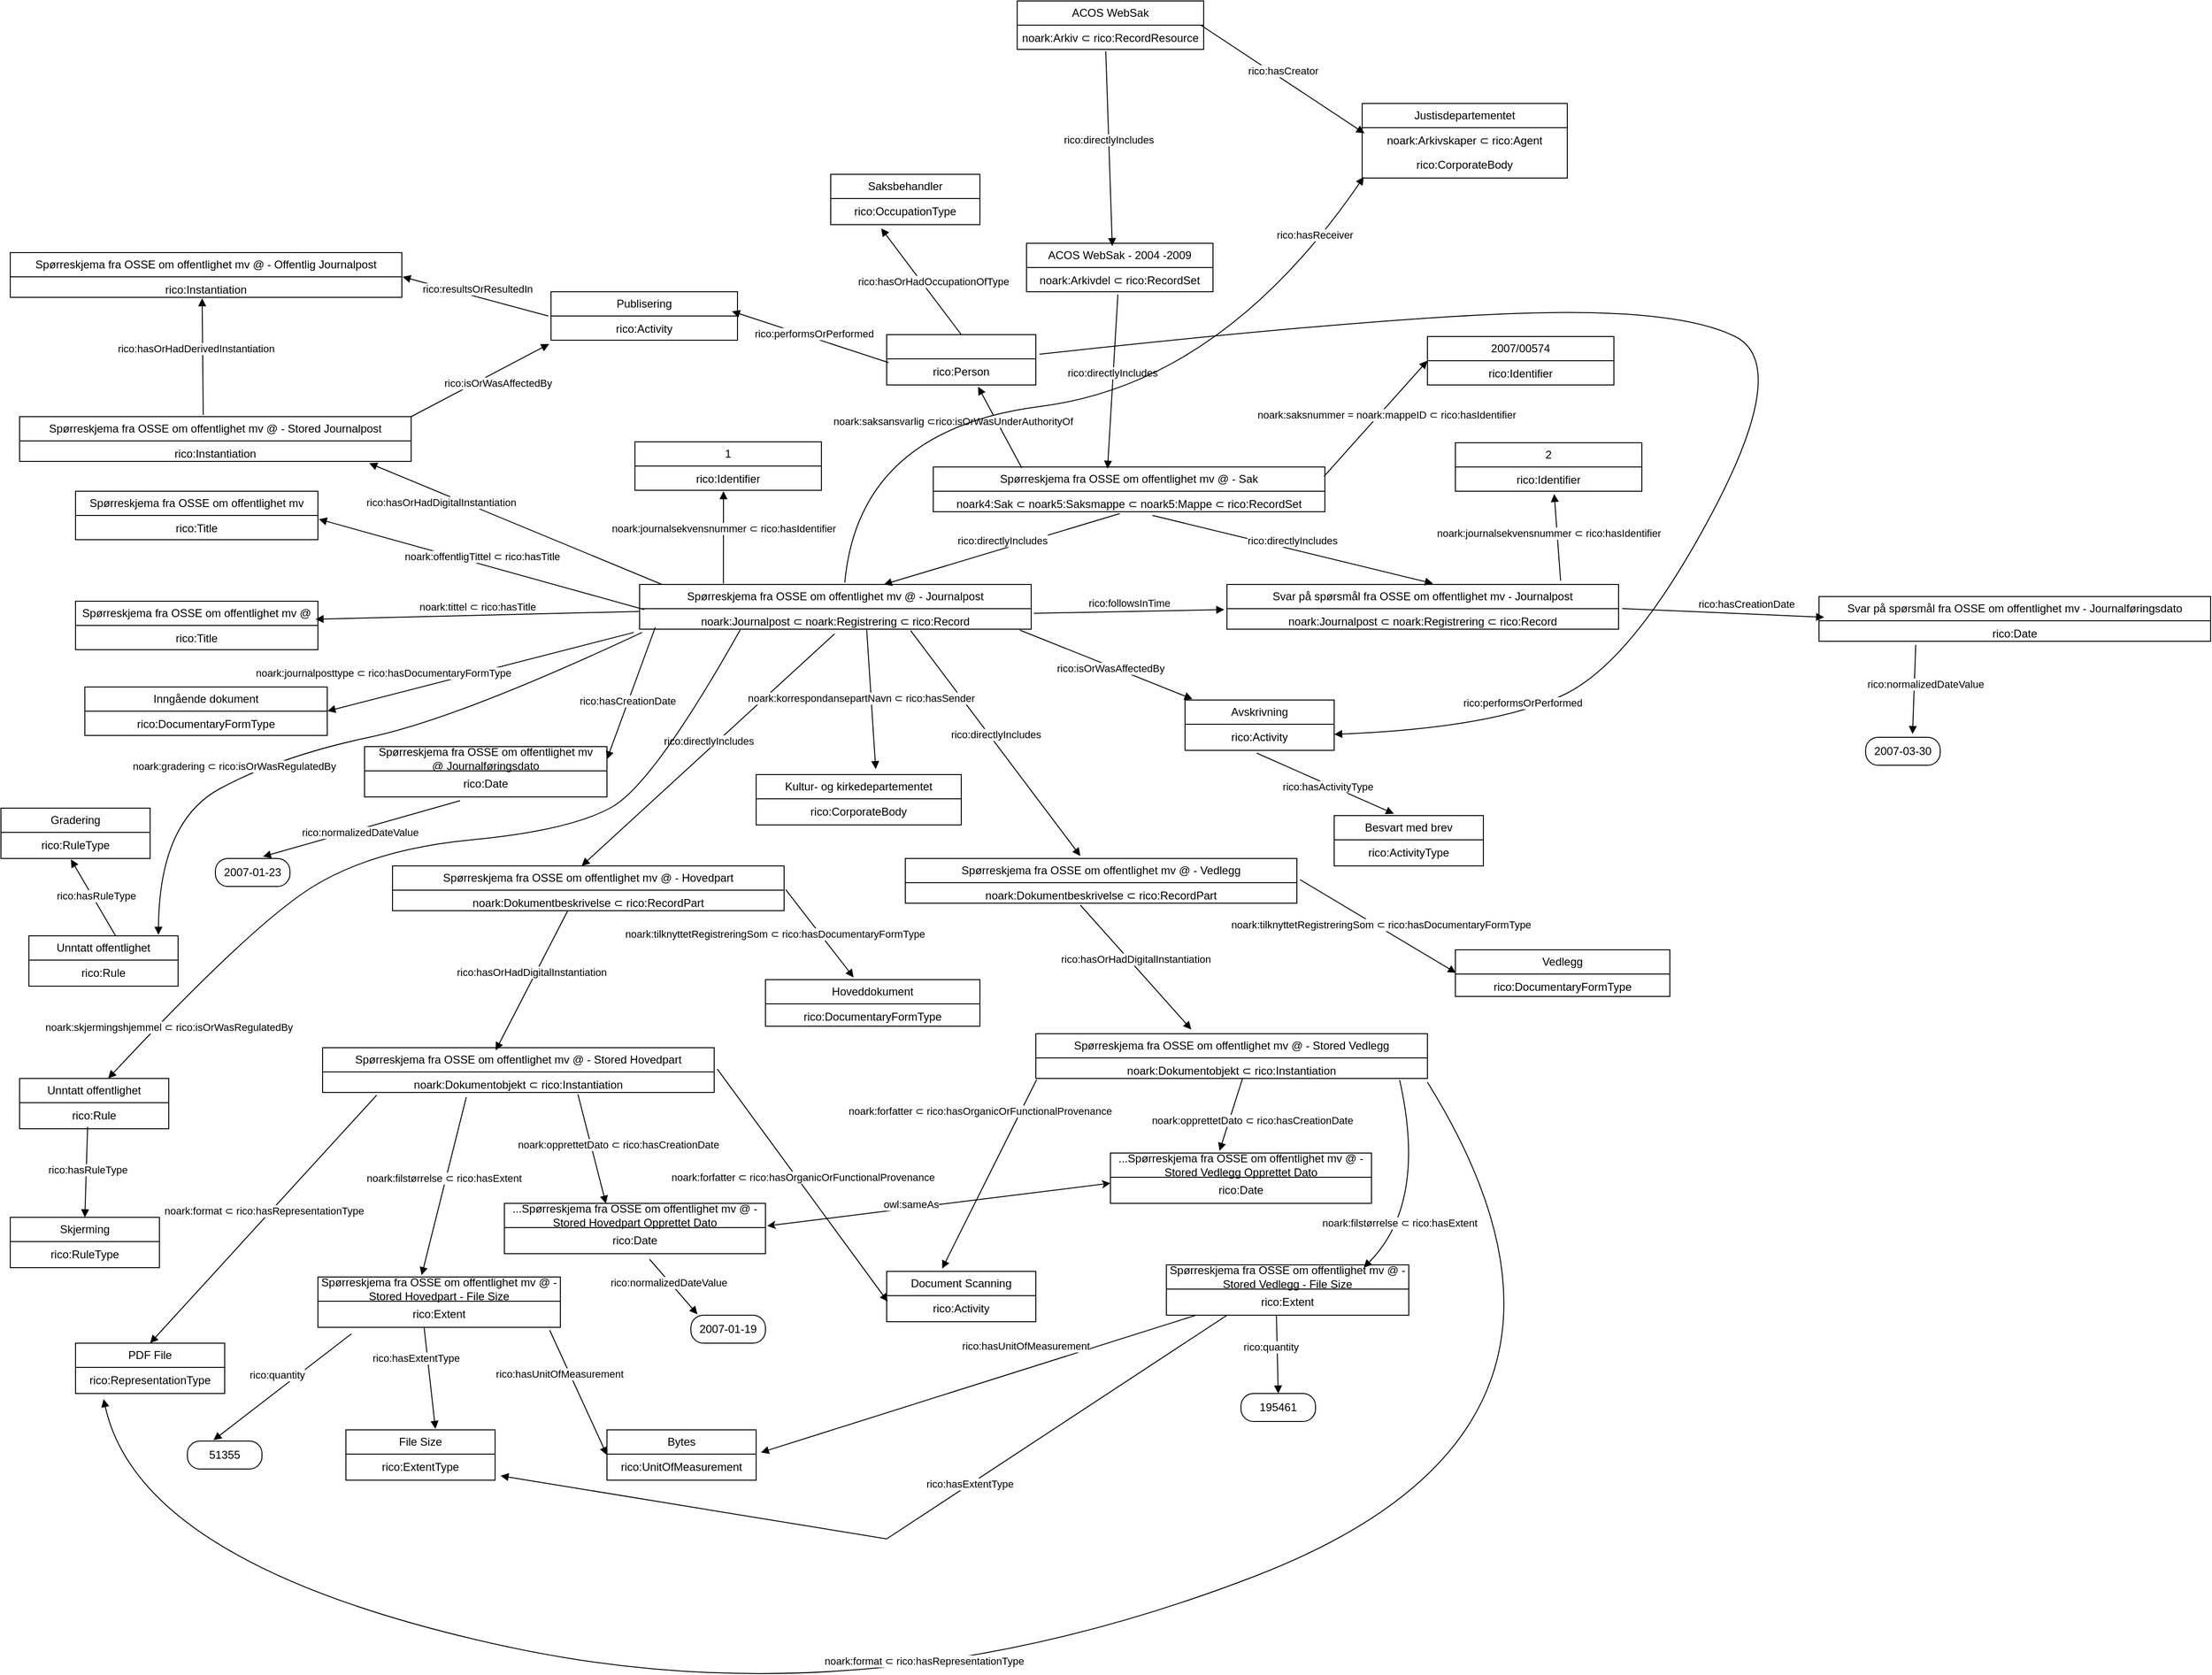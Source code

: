 <mxfile version="24.0.2" type="device">
  <diagram name="Page-1" id="xcdIDFnPUR1YhYvfdS_O">
    <mxGraphModel dx="1254" dy="801" grid="1" gridSize="10" guides="1" tooltips="1" connect="1" arrows="1" fold="1" page="1" pageScale="1" pageWidth="3300" pageHeight="2339" math="0" shadow="0">
      <root>
        <mxCell id="0" />
        <mxCell id="1" parent="0" />
        <mxCell id="er8EHLXbluk2lHaVZjta-5" value="ACOS WebSak" style="swimlane;fontStyle=0;childLayout=stackLayout;horizontal=1;startSize=26;fillColor=none;horizontalStack=0;resizeParent=1;resizeParentMax=0;resizeLast=0;collapsible=1;marginBottom=0;whiteSpace=wrap;html=1;" parent="1" vertex="1">
          <mxGeometry x="1140" y="210" width="200" height="52" as="geometry" />
        </mxCell>
        <mxCell id="er8EHLXbluk2lHaVZjta-8" value="noark:Arkiv ⊂ rico:RecordResource" style="text;strokeColor=none;fillColor=none;align=center;verticalAlign=top;spacingLeft=4;spacingRight=4;overflow=hidden;rotatable=0;points=[[0,0.5],[1,0.5]];portConstraint=eastwest;whiteSpace=wrap;html=1;" parent="er8EHLXbluk2lHaVZjta-5" vertex="1">
          <mxGeometry y="26" width="200" height="26" as="geometry" />
        </mxCell>
        <mxCell id="uBbWjFJMf9W-Mqb6hqUy-2" value="Justisdepartementet" style="swimlane;fontStyle=0;childLayout=stackLayout;horizontal=1;startSize=26;fillColor=none;horizontalStack=0;resizeParent=1;resizeParentMax=0;resizeLast=0;collapsible=1;marginBottom=0;whiteSpace=wrap;html=1;" parent="1" vertex="1">
          <mxGeometry x="1510" y="320" width="220" height="80" as="geometry" />
        </mxCell>
        <mxCell id="uBbWjFJMf9W-Mqb6hqUy-3" value="noark:Arkivskaper ⊂ rico:Agent" style="text;strokeColor=none;fillColor=none;align=center;verticalAlign=top;spacingLeft=4;spacingRight=4;overflow=hidden;rotatable=0;points=[[0,0.5],[1,0.5]];portConstraint=eastwest;whiteSpace=wrap;html=1;" parent="uBbWjFJMf9W-Mqb6hqUy-2" vertex="1">
          <mxGeometry y="26" width="220" height="26" as="geometry" />
        </mxCell>
        <mxCell id="uBbWjFJMf9W-Mqb6hqUy-9" value="rico:CorporateBody" style="text;strokeColor=none;fillColor=none;align=center;verticalAlign=top;spacingLeft=4;spacingRight=4;overflow=hidden;rotatable=0;points=[[0,0.5],[1,0.5]];portConstraint=eastwest;whiteSpace=wrap;html=1;" parent="uBbWjFJMf9W-Mqb6hqUy-2" vertex="1">
          <mxGeometry y="52" width="220" height="28" as="geometry" />
        </mxCell>
        <mxCell id="uBbWjFJMf9W-Mqb6hqUy-8" value="rico:hasCreator" style="html=1;verticalAlign=bottom;endArrow=block;curved=0;rounded=0;exitX=0.985;exitY=0;exitDx=0;exitDy=0;exitPerimeter=0;entryX=0.011;entryY=0.231;entryDx=0;entryDy=0;entryPerimeter=0;" parent="1" source="er8EHLXbluk2lHaVZjta-8" target="uBbWjFJMf9W-Mqb6hqUy-3" edge="1">
          <mxGeometry width="80" relative="1" as="geometry">
            <mxPoint x="1360" y="485.5" as="sourcePoint" />
            <mxPoint x="1510" y="486" as="targetPoint" />
          </mxGeometry>
        </mxCell>
        <mxCell id="uBbWjFJMf9W-Mqb6hqUy-11" value="ACOS WebSak - 2004 -2009" style="swimlane;fontStyle=0;childLayout=stackLayout;horizontal=1;startSize=26;fillColor=none;horizontalStack=0;resizeParent=1;resizeParentMax=0;resizeLast=0;collapsible=1;marginBottom=0;whiteSpace=wrap;html=1;" parent="1" vertex="1">
          <mxGeometry x="1150" y="470" width="200" height="52" as="geometry" />
        </mxCell>
        <mxCell id="uBbWjFJMf9W-Mqb6hqUy-12" value="noark:Arkivdel ⊂ rico:RecordSet" style="text;strokeColor=none;fillColor=none;align=center;verticalAlign=top;spacingLeft=4;spacingRight=4;overflow=hidden;rotatable=0;points=[[0,0.5],[1,0.5]];portConstraint=eastwest;whiteSpace=wrap;html=1;" parent="uBbWjFJMf9W-Mqb6hqUy-11" vertex="1">
          <mxGeometry y="26" width="200" height="26" as="geometry" />
        </mxCell>
        <mxCell id="uBbWjFJMf9W-Mqb6hqUy-13" value="rico:directlyIncludes" style="html=1;verticalAlign=bottom;endArrow=block;curved=0;rounded=0;exitX=0.475;exitY=1.077;exitDx=0;exitDy=0;exitPerimeter=0;entryX=0.46;entryY=0.058;entryDx=0;entryDy=0;entryPerimeter=0;" parent="1" source="er8EHLXbluk2lHaVZjta-8" target="uBbWjFJMf9W-Mqb6hqUy-11" edge="1">
          <mxGeometry width="80" relative="1" as="geometry">
            <mxPoint x="1250" y="424" as="sourcePoint" />
            <mxPoint x="1435" y="420" as="targetPoint" />
          </mxGeometry>
        </mxCell>
        <mxCell id="uBbWjFJMf9W-Mqb6hqUy-14" value="Spørreskjema fra OSSE om offentlighet mv @ - Sak" style="swimlane;fontStyle=0;childLayout=stackLayout;horizontal=1;startSize=26;fillColor=none;horizontalStack=0;resizeParent=1;resizeParentMax=0;resizeLast=0;collapsible=1;marginBottom=0;whiteSpace=wrap;html=1;" parent="1" vertex="1">
          <mxGeometry x="1050" y="710" width="420" height="48" as="geometry" />
        </mxCell>
        <mxCell id="uBbWjFJMf9W-Mqb6hqUy-15" value="noark4:Sak ⊂ noark5:Saksmappe ⊂ noark5:Mappe ⊂ rico:RecordSet" style="text;strokeColor=none;fillColor=none;align=center;verticalAlign=top;spacingLeft=4;spacingRight=4;overflow=hidden;rotatable=0;points=[[0,0.5],[1,0.5]];portConstraint=eastwest;whiteSpace=wrap;html=1;" parent="uBbWjFJMf9W-Mqb6hqUy-14" vertex="1">
          <mxGeometry y="26" width="420" height="22" as="geometry" />
        </mxCell>
        <mxCell id="uBbWjFJMf9W-Mqb6hqUy-20" value="rico:directlyIncludes" style="html=1;verticalAlign=bottom;endArrow=block;curved=0;rounded=0;exitX=0.49;exitY=1.115;exitDx=0;exitDy=0;exitPerimeter=0;entryX=0.445;entryY=0.038;entryDx=0;entryDy=0;entryPerimeter=0;" parent="1" source="uBbWjFJMf9W-Mqb6hqUy-12" target="uBbWjFJMf9W-Mqb6hqUy-14" edge="1">
          <mxGeometry width="80" relative="1" as="geometry">
            <mxPoint x="1233" y="632" as="sourcePoint" />
            <mxPoint x="1230" y="701" as="targetPoint" />
          </mxGeometry>
        </mxCell>
        <mxCell id="uBbWjFJMf9W-Mqb6hqUy-21" value="2007/00574" style="swimlane;fontStyle=0;childLayout=stackLayout;horizontal=1;startSize=26;fillColor=none;horizontalStack=0;resizeParent=1;resizeParentMax=0;resizeLast=0;collapsible=1;marginBottom=0;whiteSpace=wrap;html=1;" parent="1" vertex="1">
          <mxGeometry x="1580" y="570" width="200" height="52" as="geometry" />
        </mxCell>
        <mxCell id="uBbWjFJMf9W-Mqb6hqUy-22" value="rico:Identifier" style="text;strokeColor=none;fillColor=none;align=center;verticalAlign=top;spacingLeft=4;spacingRight=4;overflow=hidden;rotatable=0;points=[[0,0.5],[1,0.5]];portConstraint=eastwest;whiteSpace=wrap;html=1;" parent="uBbWjFJMf9W-Mqb6hqUy-21" vertex="1">
          <mxGeometry y="26" width="200" height="26" as="geometry" />
        </mxCell>
        <mxCell id="uBbWjFJMf9W-Mqb6hqUy-23" value="noark:saksnummer = noark:mappeID ⊂ rico:hasIdentifier" style="html=1;verticalAlign=bottom;endArrow=block;curved=0;rounded=0;exitX=0.998;exitY=-0.227;exitDx=0;exitDy=0;exitPerimeter=0;entryX=0;entryY=0.5;entryDx=0;entryDy=0;" parent="1" target="uBbWjFJMf9W-Mqb6hqUy-21" edge="1">
          <mxGeometry x="0.045" y="-12" width="80" relative="1" as="geometry">
            <mxPoint x="1469.16" y="719.996" as="sourcePoint" />
            <mxPoint x="1610" y="722.99" as="targetPoint" />
            <mxPoint as="offset" />
          </mxGeometry>
        </mxCell>
        <mxCell id="uBbWjFJMf9W-Mqb6hqUy-26" value="Spørreskjema fra OSSE om offentlighet mv @ - Journalpost" style="swimlane;fontStyle=0;childLayout=stackLayout;horizontal=1;startSize=26;fillColor=none;horizontalStack=0;resizeParent=1;resizeParentMax=0;resizeLast=0;collapsible=1;marginBottom=0;whiteSpace=wrap;html=1;" parent="1" vertex="1">
          <mxGeometry x="735" y="836" width="420" height="48" as="geometry" />
        </mxCell>
        <mxCell id="uBbWjFJMf9W-Mqb6hqUy-27" value="noark:Journalpost ⊂ noark:Registrering ⊂ rico:Record" style="text;strokeColor=none;fillColor=none;align=center;verticalAlign=top;spacingLeft=4;spacingRight=4;overflow=hidden;rotatable=0;points=[[0,0.5],[1,0.5]];portConstraint=eastwest;whiteSpace=wrap;html=1;" parent="uBbWjFJMf9W-Mqb6hqUy-26" vertex="1">
          <mxGeometry y="26" width="420" height="22" as="geometry" />
        </mxCell>
        <mxCell id="uBbWjFJMf9W-Mqb6hqUy-28" value="rico:directlyIncludes" style="html=1;verticalAlign=bottom;endArrow=block;curved=0;rounded=0;entryX=0.624;entryY=0;entryDx=0;entryDy=0;entryPerimeter=0;" parent="1" target="uBbWjFJMf9W-Mqb6hqUy-26" edge="1">
          <mxGeometry width="80" relative="1" as="geometry">
            <mxPoint x="1250" y="760" as="sourcePoint" />
            <mxPoint x="1254" y="830" as="targetPoint" />
          </mxGeometry>
        </mxCell>
        <mxCell id="uBbWjFJMf9W-Mqb6hqUy-30" value="Spørreskjema fra OSSE om offentlighet mv @ - Hovedpart" style="swimlane;fontStyle=0;childLayout=stackLayout;horizontal=1;startSize=26;fillColor=none;horizontalStack=0;resizeParent=1;resizeParentMax=0;resizeLast=0;collapsible=1;marginBottom=0;whiteSpace=wrap;html=1;" parent="1" vertex="1">
          <mxGeometry x="470" y="1138" width="420" height="48" as="geometry" />
        </mxCell>
        <mxCell id="uBbWjFJMf9W-Mqb6hqUy-31" value="noark:Dokumentbeskrivelse ⊂ rico:RecordPart" style="text;strokeColor=none;fillColor=none;align=center;verticalAlign=top;spacingLeft=4;spacingRight=4;overflow=hidden;rotatable=0;points=[[0,0.5],[1,0.5]];portConstraint=eastwest;whiteSpace=wrap;html=1;" parent="uBbWjFJMf9W-Mqb6hqUy-30" vertex="1">
          <mxGeometry y="26" width="420" height="22" as="geometry" />
        </mxCell>
        <mxCell id="uBbWjFJMf9W-Mqb6hqUy-32" value="rico:directlyIncludes" style="html=1;verticalAlign=bottom;endArrow=block;curved=0;rounded=0;entryX=0.483;entryY=0;entryDx=0;entryDy=0;entryPerimeter=0;exitX=0.498;exitY=1.227;exitDx=0;exitDy=0;exitPerimeter=0;" parent="1" source="uBbWjFJMf9W-Mqb6hqUy-27" target="uBbWjFJMf9W-Mqb6hqUy-30" edge="1">
          <mxGeometry width="80" relative="1" as="geometry">
            <mxPoint x="1250" y="880" as="sourcePoint" />
            <mxPoint x="1254" y="950" as="targetPoint" />
          </mxGeometry>
        </mxCell>
        <mxCell id="uBbWjFJMf9W-Mqb6hqUy-33" value="Spørreskjema fra OSSE om offentlighet mv @ - Stored Hovedpart" style="swimlane;fontStyle=0;childLayout=stackLayout;horizontal=1;startSize=26;fillColor=none;horizontalStack=0;resizeParent=1;resizeParentMax=0;resizeLast=0;collapsible=1;marginBottom=0;whiteSpace=wrap;html=1;" parent="1" vertex="1">
          <mxGeometry x="395" y="1333" width="420" height="48" as="geometry" />
        </mxCell>
        <mxCell id="uBbWjFJMf9W-Mqb6hqUy-34" value="noark:Dokumentobjekt ⊂ rico:Instantiation" style="text;strokeColor=none;fillColor=none;align=center;verticalAlign=top;spacingLeft=4;spacingRight=4;overflow=hidden;rotatable=0;points=[[0,0.5],[1,0.5]];portConstraint=eastwest;whiteSpace=wrap;html=1;" parent="uBbWjFJMf9W-Mqb6hqUy-33" vertex="1">
          <mxGeometry y="26" width="420" height="22" as="geometry" />
        </mxCell>
        <mxCell id="uBbWjFJMf9W-Mqb6hqUy-35" value="rico:hasOrHadDigitalInstantiation" style="html=1;verticalAlign=bottom;endArrow=block;curved=0;rounded=0;entryX=0.442;entryY=0.061;entryDx=0;entryDy=0;entryPerimeter=0;exitX=0.448;exitY=0.984;exitDx=0;exitDy=0;exitPerimeter=0;" parent="1" source="uBbWjFJMf9W-Mqb6hqUy-31" target="uBbWjFJMf9W-Mqb6hqUy-33" edge="1">
          <mxGeometry width="80" relative="1" as="geometry">
            <mxPoint x="583" y="1273" as="sourcePoint" />
            <mxPoint x="587" y="1343" as="targetPoint" />
          </mxGeometry>
        </mxCell>
        <mxCell id="uBbWjFJMf9W-Mqb6hqUy-36" value="Spørreskjema fra OSSE om offentlighet mv @ - Stored Hovedpart - File Size" style="swimlane;fontStyle=0;childLayout=stackLayout;horizontal=1;startSize=26;fillColor=none;horizontalStack=0;resizeParent=1;resizeParentMax=0;resizeLast=0;collapsible=1;marginBottom=0;whiteSpace=wrap;html=1;" parent="1" vertex="1">
          <mxGeometry x="390" y="1579" width="260" height="54" as="geometry" />
        </mxCell>
        <mxCell id="uBbWjFJMf9W-Mqb6hqUy-37" value="rico:Extent" style="text;strokeColor=none;fillColor=none;align=center;verticalAlign=top;spacingLeft=4;spacingRight=4;overflow=hidden;rotatable=0;points=[[0,0.5],[1,0.5]];portConstraint=eastwest;whiteSpace=wrap;html=1;" parent="uBbWjFJMf9W-Mqb6hqUy-36" vertex="1">
          <mxGeometry y="26" width="260" height="28" as="geometry" />
        </mxCell>
        <mxCell id="uBbWjFJMf9W-Mqb6hqUy-38" value="noark:format ⊂ rico:hasRepresentationType" style="html=1;verticalAlign=bottom;endArrow=block;curved=0;rounded=0;entryX=0.5;entryY=0;entryDx=0;entryDy=0;exitX=0.138;exitY=1.136;exitDx=0;exitDy=0;exitPerimeter=0;" parent="1" source="uBbWjFJMf9W-Mqb6hqUy-34" target="-GxQZIbN0AHXO7FBRM7A-1" edge="1">
          <mxGeometry width="80" relative="1" as="geometry">
            <mxPoint x="920" y="1120" as="sourcePoint" />
            <mxPoint x="930" y="1180" as="targetPoint" />
          </mxGeometry>
        </mxCell>
        <mxCell id="uBbWjFJMf9W-Mqb6hqUy-39" value="Bytes" style="swimlane;fontStyle=0;childLayout=stackLayout;horizontal=1;startSize=26;fillColor=none;horizontalStack=0;resizeParent=1;resizeParentMax=0;resizeLast=0;collapsible=1;marginBottom=0;whiteSpace=wrap;html=1;" parent="1" vertex="1">
          <mxGeometry x="700" y="1743" width="160" height="54" as="geometry" />
        </mxCell>
        <mxCell id="uBbWjFJMf9W-Mqb6hqUy-40" value="rico:UnitOfMeasurement" style="text;strokeColor=none;fillColor=none;align=center;verticalAlign=top;spacingLeft=4;spacingRight=4;overflow=hidden;rotatable=0;points=[[0,0.5],[1,0.5]];portConstraint=eastwest;whiteSpace=wrap;html=1;" parent="uBbWjFJMf9W-Mqb6hqUy-39" vertex="1">
          <mxGeometry y="26" width="160" height="28" as="geometry" />
        </mxCell>
        <mxCell id="uBbWjFJMf9W-Mqb6hqUy-41" value="rico:hasUnitOfMeasurement" style="html=1;verticalAlign=bottom;endArrow=block;curved=0;rounded=0;entryX=0;entryY=0.5;entryDx=0;entryDy=0;exitX=0.956;exitY=1.107;exitDx=0;exitDy=0;exitPerimeter=0;" parent="1" source="uBbWjFJMf9W-Mqb6hqUy-37" target="uBbWjFJMf9W-Mqb6hqUy-39" edge="1">
          <mxGeometry x="-0.233" y="-14" width="80" relative="1" as="geometry">
            <mxPoint x="1015" y="1582" as="sourcePoint" />
            <mxPoint x="1019" y="1652" as="targetPoint" />
            <mxPoint y="-1" as="offset" />
          </mxGeometry>
        </mxCell>
        <mxCell id="uBbWjFJMf9W-Mqb6hqUy-42" value="File Size" style="swimlane;fontStyle=0;childLayout=stackLayout;horizontal=1;startSize=26;fillColor=none;horizontalStack=0;resizeParent=1;resizeParentMax=0;resizeLast=0;collapsible=1;marginBottom=0;whiteSpace=wrap;html=1;" parent="1" vertex="1">
          <mxGeometry x="420" y="1743" width="160" height="54" as="geometry" />
        </mxCell>
        <mxCell id="uBbWjFJMf9W-Mqb6hqUy-43" value="rico:ExtentType" style="text;strokeColor=none;fillColor=none;align=center;verticalAlign=top;spacingLeft=4;spacingRight=4;overflow=hidden;rotatable=0;points=[[0,0.5],[1,0.5]];portConstraint=eastwest;whiteSpace=wrap;html=1;" parent="uBbWjFJMf9W-Mqb6hqUy-42" vertex="1">
          <mxGeometry y="26" width="160" height="28" as="geometry" />
        </mxCell>
        <mxCell id="uBbWjFJMf9W-Mqb6hqUy-44" value="rico:hasExtentType" style="html=1;verticalAlign=bottom;endArrow=block;curved=0;rounded=0;entryX=0.6;entryY=-0.019;entryDx=0;entryDy=0;exitX=0.438;exitY=1;exitDx=0;exitDy=0;exitPerimeter=0;entryPerimeter=0;" parent="1" source="uBbWjFJMf9W-Mqb6hqUy-37" target="uBbWjFJMf9W-Mqb6hqUy-42" edge="1">
          <mxGeometry x="-0.233" y="-14" width="80" relative="1" as="geometry">
            <mxPoint x="1175" y="1798" as="sourcePoint" />
            <mxPoint x="1286" y="1713" as="targetPoint" />
            <mxPoint y="-1" as="offset" />
          </mxGeometry>
        </mxCell>
        <mxCell id="uBbWjFJMf9W-Mqb6hqUy-48" value="51355" style="html=1;whiteSpace=wrap;rounded=1;perimeterSpacing=0;rotation=0;glass=0;arcSize=45;" parent="1" vertex="1">
          <mxGeometry x="250" y="1755" width="80" height="30" as="geometry" />
        </mxCell>
        <mxCell id="uBbWjFJMf9W-Mqb6hqUy-49" value="rico:quantity" style="html=1;verticalAlign=bottom;endArrow=block;curved=0;rounded=0;entryX=0.35;entryY=-0.033;entryDx=0;entryDy=0;exitX=0.138;exitY=1.25;exitDx=0;exitDy=0;exitPerimeter=0;entryPerimeter=0;" parent="1" source="uBbWjFJMf9W-Mqb6hqUy-37" target="uBbWjFJMf9W-Mqb6hqUy-48" edge="1">
          <mxGeometry x="0.022" y="-7" width="80" relative="1" as="geometry">
            <mxPoint x="1325" y="1548" as="sourcePoint" />
            <mxPoint x="1386" y="1381" as="targetPoint" />
            <mxPoint as="offset" />
          </mxGeometry>
        </mxCell>
        <mxCell id="uBbWjFJMf9W-Mqb6hqUy-50" value="Document Scanning" style="swimlane;fontStyle=0;childLayout=stackLayout;horizontal=1;startSize=26;fillColor=none;horizontalStack=0;resizeParent=1;resizeParentMax=0;resizeLast=0;collapsible=1;marginBottom=0;whiteSpace=wrap;html=1;" parent="1" vertex="1">
          <mxGeometry x="1000" y="1573" width="160" height="54" as="geometry" />
        </mxCell>
        <mxCell id="uBbWjFJMf9W-Mqb6hqUy-51" value="rico:Activity" style="text;strokeColor=none;fillColor=none;align=center;verticalAlign=top;spacingLeft=4;spacingRight=4;overflow=hidden;rotatable=0;points=[[0,0.5],[1,0.5]];portConstraint=eastwest;whiteSpace=wrap;html=1;" parent="uBbWjFJMf9W-Mqb6hqUy-50" vertex="1">
          <mxGeometry y="26" width="160" height="28" as="geometry" />
        </mxCell>
        <mxCell id="uBbWjFJMf9W-Mqb6hqUy-52" value="noark:forfatter ⊂ rico:hasOrganicOrFunctionalProvenance" style="html=1;verticalAlign=bottom;endArrow=block;curved=0;rounded=0;entryX=0.007;entryY=0.227;entryDx=0;entryDy=0;entryPerimeter=0;exitX=1.008;exitY=-0.139;exitDx=0;exitDy=0;exitPerimeter=0;" parent="1" source="uBbWjFJMf9W-Mqb6hqUy-34" target="uBbWjFJMf9W-Mqb6hqUy-51" edge="1">
          <mxGeometry width="80" relative="1" as="geometry">
            <mxPoint x="1375" y="1010" as="sourcePoint" />
            <mxPoint x="1425" y="1418" as="targetPoint" />
          </mxGeometry>
        </mxCell>
        <mxCell id="uBbWjFJMf9W-Mqb6hqUy-53" value="...Spørreskjema fra OSSE om offentlighet mv @ - Stored Hovedpart&amp;nbsp;Opprettet Dato" style="swimlane;fontStyle=0;childLayout=stackLayout;horizontal=1;startSize=26;fillColor=none;horizontalStack=0;resizeParent=1;resizeParentMax=0;resizeLast=0;collapsible=1;marginBottom=0;whiteSpace=wrap;html=1;" parent="1" vertex="1">
          <mxGeometry x="590" y="1500" width="280" height="54" as="geometry" />
        </mxCell>
        <mxCell id="uBbWjFJMf9W-Mqb6hqUy-54" value="rico:Date" style="text;strokeColor=none;fillColor=none;align=center;verticalAlign=top;spacingLeft=4;spacingRight=4;overflow=hidden;rotatable=0;points=[[0,0.5],[1,0.5]];portConstraint=eastwest;whiteSpace=wrap;html=1;" parent="uBbWjFJMf9W-Mqb6hqUy-53" vertex="1">
          <mxGeometry y="26" width="280" height="28" as="geometry" />
        </mxCell>
        <mxCell id="uBbWjFJMf9W-Mqb6hqUy-55" value="noark:opprettetDato ⊂ rico:hasCreationDate" style="html=1;verticalAlign=bottom;endArrow=block;curved=0;rounded=0;entryX=0.389;entryY=0.005;entryDx=0;entryDy=0;entryPerimeter=0;exitX=0.652;exitY=1.091;exitDx=0;exitDy=0;exitPerimeter=0;" parent="1" source="uBbWjFJMf9W-Mqb6hqUy-34" target="uBbWjFJMf9W-Mqb6hqUy-53" edge="1">
          <mxGeometry x="0.193" y="26" width="80" relative="1" as="geometry">
            <mxPoint x="865" y="1403" as="sourcePoint" />
            <mxPoint x="1243" y="1412" as="targetPoint" />
            <mxPoint as="offset" />
          </mxGeometry>
        </mxCell>
        <mxCell id="uBbWjFJMf9W-Mqb6hqUy-56" value="2007-01-19" style="html=1;whiteSpace=wrap;rounded=1;perimeterSpacing=0;rotation=0;glass=0;arcSize=45;" parent="1" vertex="1">
          <mxGeometry x="790" y="1620" width="80" height="30" as="geometry" />
        </mxCell>
        <mxCell id="uBbWjFJMf9W-Mqb6hqUy-57" value="rico:normalizedDateValue" style="html=1;verticalAlign=bottom;endArrow=block;curved=0;rounded=0;entryX=0.088;entryY=-0.033;entryDx=0;entryDy=0;exitX=0.556;exitY=1.214;exitDx=0;exitDy=0;exitPerimeter=0;entryPerimeter=0;" parent="1" source="uBbWjFJMf9W-Mqb6hqUy-54" target="uBbWjFJMf9W-Mqb6hqUy-56" edge="1">
          <mxGeometry x="-0.021" y="-7" width="80" relative="1" as="geometry">
            <mxPoint x="1314" y="1508" as="sourcePoint" />
            <mxPoint x="930" y="1668" as="targetPoint" />
            <mxPoint as="offset" />
          </mxGeometry>
        </mxCell>
        <mxCell id="-GxQZIbN0AHXO7FBRM7A-1" value="PDF File" style="swimlane;fontStyle=0;childLayout=stackLayout;horizontal=1;startSize=26;fillColor=none;horizontalStack=0;resizeParent=1;resizeParentMax=0;resizeLast=0;collapsible=1;marginBottom=0;whiteSpace=wrap;html=1;" parent="1" vertex="1">
          <mxGeometry x="130" y="1650" width="160" height="54" as="geometry" />
        </mxCell>
        <mxCell id="-GxQZIbN0AHXO7FBRM7A-2" value="rico:RepresentationType" style="text;strokeColor=none;fillColor=none;align=center;verticalAlign=top;spacingLeft=4;spacingRight=4;overflow=hidden;rotatable=0;points=[[0,0.5],[1,0.5]];portConstraint=eastwest;whiteSpace=wrap;html=1;" parent="-GxQZIbN0AHXO7FBRM7A-1" vertex="1">
          <mxGeometry y="26" width="160" height="28" as="geometry" />
        </mxCell>
        <mxCell id="-GxQZIbN0AHXO7FBRM7A-3" value="noark:filstørrelse&amp;nbsp;⊂ rico:hasExtent" style="html=1;verticalAlign=bottom;endArrow=block;curved=0;rounded=0;entryX=0.428;entryY=-0.037;entryDx=0;entryDy=0;exitX=0.367;exitY=1.227;exitDx=0;exitDy=0;exitPerimeter=0;entryPerimeter=0;" parent="1" source="uBbWjFJMf9W-Mqb6hqUy-34" target="uBbWjFJMf9W-Mqb6hqUy-36" edge="1">
          <mxGeometry width="80" relative="1" as="geometry">
            <mxPoint x="828" y="1372" as="sourcePoint" />
            <mxPoint x="1025" y="1750" as="targetPoint" />
          </mxGeometry>
        </mxCell>
        <mxCell id="sAANsibYR6UfF--6LDjA-1" value="Svar på spørsmål fra OSSE om offentlighet mv - Journalpost" style="swimlane;fontStyle=0;childLayout=stackLayout;horizontal=1;startSize=26;fillColor=none;horizontalStack=0;resizeParent=1;resizeParentMax=0;resizeLast=0;collapsible=1;marginBottom=0;whiteSpace=wrap;html=1;" parent="1" vertex="1">
          <mxGeometry x="1365" y="836" width="420" height="48" as="geometry" />
        </mxCell>
        <mxCell id="sAANsibYR6UfF--6LDjA-2" value="noark:Journalpost ⊂ noark:Registrering ⊂ rico:Record" style="text;strokeColor=none;fillColor=none;align=center;verticalAlign=top;spacingLeft=4;spacingRight=4;overflow=hidden;rotatable=0;points=[[0,0.5],[1,0.5]];portConstraint=eastwest;whiteSpace=wrap;html=1;" parent="sAANsibYR6UfF--6LDjA-1" vertex="1">
          <mxGeometry y="26" width="420" height="22" as="geometry" />
        </mxCell>
        <mxCell id="sAANsibYR6UfF--6LDjA-3" value="rico:directlyIncludes" style="html=1;verticalAlign=bottom;endArrow=block;curved=0;rounded=0;entryX=0.526;entryY=-0.021;entryDx=0;entryDy=0;entryPerimeter=0;exitX=0.56;exitY=1.182;exitDx=0;exitDy=0;exitPerimeter=0;" parent="1" source="uBbWjFJMf9W-Mqb6hqUy-15" target="sAANsibYR6UfF--6LDjA-1" edge="1">
          <mxGeometry width="80" relative="1" as="geometry">
            <mxPoint x="1520" y="760" as="sourcePoint" />
            <mxPoint x="1524" y="830" as="targetPoint" />
          </mxGeometry>
        </mxCell>
        <mxCell id="sAANsibYR6UfF--6LDjA-5" value="rico:followsInTime" style="html=1;verticalAlign=bottom;endArrow=block;curved=0;rounded=0;entryX=-0.007;entryY=0.045;entryDx=0;entryDy=0;entryPerimeter=0;exitX=1.007;exitY=0.227;exitDx=0;exitDy=0;exitPerimeter=0;" parent="1" source="uBbWjFJMf9W-Mqb6hqUy-27" target="sAANsibYR6UfF--6LDjA-2" edge="1">
          <mxGeometry width="80" relative="1" as="geometry">
            <mxPoint x="1225" y="916" as="sourcePoint" />
            <mxPoint x="1509" y="1004" as="targetPoint" />
          </mxGeometry>
        </mxCell>
        <mxCell id="sAANsibYR6UfF--6LDjA-6" value="2" style="swimlane;fontStyle=0;childLayout=stackLayout;horizontal=1;startSize=26;fillColor=none;horizontalStack=0;resizeParent=1;resizeParentMax=0;resizeLast=0;collapsible=1;marginBottom=0;whiteSpace=wrap;html=1;" parent="1" vertex="1">
          <mxGeometry x="1610" y="684" width="200" height="52" as="geometry" />
        </mxCell>
        <mxCell id="sAANsibYR6UfF--6LDjA-7" value="rico:Identifier" style="text;strokeColor=none;fillColor=none;align=center;verticalAlign=top;spacingLeft=4;spacingRight=4;overflow=hidden;rotatable=0;points=[[0,0.5],[1,0.5]];portConstraint=eastwest;whiteSpace=wrap;html=1;" parent="sAANsibYR6UfF--6LDjA-6" vertex="1">
          <mxGeometry y="26" width="200" height="26" as="geometry" />
        </mxCell>
        <mxCell id="sAANsibYR6UfF--6LDjA-8" value="noark:journalsekvensnummer ⊂ rico:hasIdentifier" style="html=1;verticalAlign=bottom;endArrow=block;curved=0;rounded=0;exitX=0.852;exitY=-0.083;exitDx=0;exitDy=0;exitPerimeter=0;entryX=0.53;entryY=1.115;entryDx=0;entryDy=0;entryPerimeter=0;" parent="1" source="sAANsibYR6UfF--6LDjA-1" target="sAANsibYR6UfF--6LDjA-7" edge="1">
          <mxGeometry x="-0.081" y="10" width="80" relative="1" as="geometry">
            <mxPoint x="1804.58" y="853.996" as="sourcePoint" />
            <mxPoint x="1935.42" y="780" as="targetPoint" />
            <mxPoint as="offset" />
          </mxGeometry>
        </mxCell>
        <mxCell id="sAANsibYR6UfF--6LDjA-9" value="1" style="swimlane;fontStyle=0;childLayout=stackLayout;horizontal=1;startSize=26;fillColor=none;horizontalStack=0;resizeParent=1;resizeParentMax=0;resizeLast=0;collapsible=1;marginBottom=0;whiteSpace=wrap;html=1;" parent="1" vertex="1">
          <mxGeometry x="730" y="683" width="200" height="52" as="geometry" />
        </mxCell>
        <mxCell id="sAANsibYR6UfF--6LDjA-10" value="rico:Identifier" style="text;strokeColor=none;fillColor=none;align=center;verticalAlign=top;spacingLeft=4;spacingRight=4;overflow=hidden;rotatable=0;points=[[0,0.5],[1,0.5]];portConstraint=eastwest;whiteSpace=wrap;html=1;" parent="sAANsibYR6UfF--6LDjA-9" vertex="1">
          <mxGeometry y="26" width="200" height="26" as="geometry" />
        </mxCell>
        <mxCell id="sAANsibYR6UfF--6LDjA-11" value="noark:journalsekvensnummer ⊂ rico:hasIdentifier" style="html=1;verticalAlign=bottom;endArrow=block;curved=0;rounded=0;entryX=0.475;entryY=1.038;entryDx=0;entryDy=0;entryPerimeter=0;exitX=0.214;exitY=-0.021;exitDx=0;exitDy=0;exitPerimeter=0;" parent="1" source="uBbWjFJMf9W-Mqb6hqUy-26" target="sAANsibYR6UfF--6LDjA-10" edge="1">
          <mxGeometry width="80" relative="1" as="geometry">
            <mxPoint x="594.16" y="810" as="sourcePoint" />
            <mxPoint x="870.84" y="878" as="targetPoint" />
            <Array as="points" />
          </mxGeometry>
        </mxCell>
        <mxCell id="sAANsibYR6UfF--6LDjA-19" value="Spørreskjema fra OSSE om offentlighet mv" style="swimlane;fontStyle=0;childLayout=stackLayout;horizontal=1;startSize=26;fillColor=none;horizontalStack=0;resizeParent=1;resizeParentMax=0;resizeLast=0;collapsible=1;marginBottom=0;whiteSpace=wrap;html=1;" parent="1" vertex="1">
          <mxGeometry x="130" y="736" width="260" height="52" as="geometry" />
        </mxCell>
        <mxCell id="sAANsibYR6UfF--6LDjA-20" value="rico:Title" style="text;strokeColor=none;fillColor=none;align=center;verticalAlign=top;spacingLeft=4;spacingRight=4;overflow=hidden;rotatable=0;points=[[0,0.5],[1,0.5]];portConstraint=eastwest;whiteSpace=wrap;html=1;" parent="sAANsibYR6UfF--6LDjA-19" vertex="1">
          <mxGeometry y="26" width="260" height="26" as="geometry" />
        </mxCell>
        <mxCell id="sAANsibYR6UfF--6LDjA-21" value="noark:offentligTittel ⊂ rico:hasTitle" style="html=1;verticalAlign=bottom;endArrow=block;curved=0;rounded=0;entryX=1.004;entryY=0.154;entryDx=0;entryDy=0;exitX=0.012;exitY=0.045;exitDx=0;exitDy=0;exitPerimeter=0;entryPerimeter=0;" parent="1" source="uBbWjFJMf9W-Mqb6hqUy-27" target="sAANsibYR6UfF--6LDjA-20" edge="1">
          <mxGeometry width="80" relative="1" as="geometry">
            <mxPoint x="700" y="871" as="sourcePoint" />
            <mxPoint x="557" y="950" as="targetPoint" />
          </mxGeometry>
        </mxCell>
        <mxCell id="sAANsibYR6UfF--6LDjA-22" value="Spørreskjema fra OSSE om offentlighet mv @" style="swimlane;fontStyle=0;childLayout=stackLayout;horizontal=1;startSize=26;fillColor=none;horizontalStack=0;resizeParent=1;resizeParentMax=0;resizeLast=0;collapsible=1;marginBottom=0;whiteSpace=wrap;html=1;" parent="1" vertex="1">
          <mxGeometry x="130" y="854" width="260" height="52" as="geometry" />
        </mxCell>
        <mxCell id="sAANsibYR6UfF--6LDjA-23" value="rico:Title" style="text;strokeColor=none;fillColor=none;align=center;verticalAlign=top;spacingLeft=4;spacingRight=4;overflow=hidden;rotatable=0;points=[[0,0.5],[1,0.5]];portConstraint=eastwest;whiteSpace=wrap;html=1;" parent="sAANsibYR6UfF--6LDjA-22" vertex="1">
          <mxGeometry y="26" width="260" height="26" as="geometry" />
        </mxCell>
        <mxCell id="sAANsibYR6UfF--6LDjA-24" value="noark:tittel ⊂ rico:hasTitle" style="html=1;verticalAlign=bottom;endArrow=block;curved=0;rounded=0;entryX=0.99;entryY=-0.258;entryDx=0;entryDy=0;exitX=-0.002;exitY=0.136;exitDx=0;exitDy=0;exitPerimeter=0;entryPerimeter=0;" parent="1" source="uBbWjFJMf9W-Mqb6hqUy-27" target="sAANsibYR6UfF--6LDjA-23" edge="1">
          <mxGeometry width="80" relative="1" as="geometry">
            <mxPoint x="749" y="921" as="sourcePoint" />
            <mxPoint x="510" y="920" as="targetPoint" />
          </mxGeometry>
        </mxCell>
        <mxCell id="sAANsibYR6UfF--6LDjA-25" value="Spørreskjema fra OSSE om offentlighet mv @ - Stored Journalpost" style="swimlane;fontStyle=0;childLayout=stackLayout;horizontal=1;startSize=26;fillColor=none;horizontalStack=0;resizeParent=1;resizeParentMax=0;resizeLast=0;collapsible=1;marginBottom=0;whiteSpace=wrap;html=1;" parent="1" vertex="1">
          <mxGeometry x="70" y="656" width="420" height="48" as="geometry" />
        </mxCell>
        <mxCell id="sAANsibYR6UfF--6LDjA-26" value="rico:Instantiation" style="text;strokeColor=none;fillColor=none;align=center;verticalAlign=top;spacingLeft=4;spacingRight=4;overflow=hidden;rotatable=0;points=[[0,0.5],[1,0.5]];portConstraint=eastwest;whiteSpace=wrap;html=1;" parent="sAANsibYR6UfF--6LDjA-25" vertex="1">
          <mxGeometry y="26" width="420" height="22" as="geometry" />
        </mxCell>
        <mxCell id="sAANsibYR6UfF--6LDjA-27" value="rico:hasOrHadDigitalInstantiation" style="html=1;verticalAlign=bottom;endArrow=block;curved=0;rounded=0;entryX=0.893;entryY=1.091;entryDx=0;entryDy=0;entryPerimeter=0;exitX=0.057;exitY=0;exitDx=0;exitDy=0;exitPerimeter=0;" parent="1" source="uBbWjFJMf9W-Mqb6hqUy-26" target="sAANsibYR6UfF--6LDjA-26" edge="1">
          <mxGeometry x="0.469" y="18" width="80" relative="1" as="geometry">
            <mxPoint x="651" y="735" as="sourcePoint" />
            <mxPoint x="649" y="810" as="targetPoint" />
            <mxPoint as="offset" />
          </mxGeometry>
        </mxCell>
        <mxCell id="sAANsibYR6UfF--6LDjA-28" value="rico:hasOrHadDerivedInstantiation" style="html=1;verticalAlign=bottom;endArrow=block;curved=0;rounded=0;exitX=0.469;exitY=-0.042;exitDx=0;exitDy=0;exitPerimeter=0;entryX=0.49;entryY=1.045;entryDx=0;entryDy=0;entryPerimeter=0;" parent="1" source="sAANsibYR6UfF--6LDjA-25" target="sAANsibYR6UfF--6LDjA-30" edge="1">
          <mxGeometry x="-0.0" y="7" width="80" relative="1" as="geometry">
            <mxPoint x="422" y="630" as="sourcePoint" />
            <mxPoint x="267" y="554" as="targetPoint" />
            <mxPoint as="offset" />
          </mxGeometry>
        </mxCell>
        <mxCell id="sAANsibYR6UfF--6LDjA-29" value="Spørreskjema fra OSSE om offentlighet mv @ - Offentlig Journalpost" style="swimlane;fontStyle=0;childLayout=stackLayout;horizontal=1;startSize=26;fillColor=none;horizontalStack=0;resizeParent=1;resizeParentMax=0;resizeLast=0;collapsible=1;marginBottom=0;whiteSpace=wrap;html=1;" parent="1" vertex="1">
          <mxGeometry x="60" y="480" width="420" height="48" as="geometry" />
        </mxCell>
        <mxCell id="sAANsibYR6UfF--6LDjA-30" value="rico:Instantiation" style="text;strokeColor=none;fillColor=none;align=center;verticalAlign=top;spacingLeft=4;spacingRight=4;overflow=hidden;rotatable=0;points=[[0,0.5],[1,0.5]];portConstraint=eastwest;whiteSpace=wrap;html=1;" parent="sAANsibYR6UfF--6LDjA-29" vertex="1">
          <mxGeometry y="26" width="420" height="22" as="geometry" />
        </mxCell>
        <mxCell id="sAANsibYR6UfF--6LDjA-31" value="Publisering" style="swimlane;fontStyle=0;childLayout=stackLayout;horizontal=1;startSize=26;fillColor=none;horizontalStack=0;resizeParent=1;resizeParentMax=0;resizeLast=0;collapsible=1;marginBottom=0;whiteSpace=wrap;html=1;" parent="1" vertex="1">
          <mxGeometry x="640" y="522" width="200" height="52" as="geometry" />
        </mxCell>
        <mxCell id="sAANsibYR6UfF--6LDjA-32" value="rico:Activity" style="text;strokeColor=none;fillColor=none;align=center;verticalAlign=top;spacingLeft=4;spacingRight=4;overflow=hidden;rotatable=0;points=[[0,0.5],[1,0.5]];portConstraint=eastwest;whiteSpace=wrap;html=1;" parent="sAANsibYR6UfF--6LDjA-31" vertex="1">
          <mxGeometry y="26" width="200" height="26" as="geometry" />
        </mxCell>
        <mxCell id="sAANsibYR6UfF--6LDjA-33" value="rico:isOrWasAffectedBy" style="html=1;verticalAlign=bottom;endArrow=block;curved=0;rounded=0;entryX=-0.01;entryY=1.154;entryDx=0;entryDy=0;entryPerimeter=0;exitX=1;exitY=0;exitDx=0;exitDy=0;" parent="1" source="sAANsibYR6UfF--6LDjA-25" target="sAANsibYR6UfF--6LDjA-32" edge="1">
          <mxGeometry x="0.133" y="-19" width="80" relative="1" as="geometry">
            <mxPoint x="714" y="694" as="sourcePoint" />
            <mxPoint x="510" y="570" as="targetPoint" />
            <mxPoint as="offset" />
          </mxGeometry>
        </mxCell>
        <mxCell id="sAANsibYR6UfF--6LDjA-34" value="rico:resultsOrResultedIn" style="html=1;verticalAlign=bottom;endArrow=block;curved=0;rounded=0;entryX=1.002;entryY=0;entryDx=0;entryDy=0;exitX=-0.015;exitY=0;exitDx=0;exitDy=0;exitPerimeter=0;entryPerimeter=0;" parent="1" source="sAANsibYR6UfF--6LDjA-32" target="sAANsibYR6UfF--6LDjA-30" edge="1">
          <mxGeometry x="-0.016" y="1" width="80" relative="1" as="geometry">
            <mxPoint x="602" y="580" as="sourcePoint" />
            <mxPoint x="750" y="528" as="targetPoint" />
            <mxPoint x="1" as="offset" />
          </mxGeometry>
        </mxCell>
        <mxCell id="X0HMXKiVlBMnoWC9qFHo-1" value="" style="swimlane;fontStyle=0;childLayout=stackLayout;horizontal=1;startSize=26;fillColor=none;horizontalStack=0;resizeParent=1;resizeParentMax=0;resizeLast=0;collapsible=1;marginBottom=0;whiteSpace=wrap;html=1;" parent="1" vertex="1">
          <mxGeometry x="1000" y="568" width="160" height="54" as="geometry" />
        </mxCell>
        <mxCell id="X0HMXKiVlBMnoWC9qFHo-2" value="rico:Person" style="text;strokeColor=none;fillColor=none;align=center;verticalAlign=top;spacingLeft=4;spacingRight=4;overflow=hidden;rotatable=0;points=[[0,0.5],[1,0.5]];portConstraint=eastwest;whiteSpace=wrap;html=1;" parent="X0HMXKiVlBMnoWC9qFHo-1" vertex="1">
          <mxGeometry y="26" width="160" height="28" as="geometry" />
        </mxCell>
        <mxCell id="X0HMXKiVlBMnoWC9qFHo-3" value="noark:saksansvarlig ⊂rico:isOrWasUnderAuthorityOf" style="html=1;verticalAlign=bottom;endArrow=block;curved=0;rounded=0;exitX=0.226;exitY=0.021;exitDx=0;exitDy=0;exitPerimeter=0;entryX=0.613;entryY=1.071;entryDx=0;entryDy=0;entryPerimeter=0;" parent="1" source="uBbWjFJMf9W-Mqb6hqUy-14" target="X0HMXKiVlBMnoWC9qFHo-2" edge="1">
          <mxGeometry x="0.449" y="47" width="80" relative="1" as="geometry">
            <mxPoint x="1175.5" y="540" as="sourcePoint" />
            <mxPoint x="1164.5" y="727" as="targetPoint" />
            <mxPoint x="1" as="offset" />
          </mxGeometry>
        </mxCell>
        <mxCell id="X0HMXKiVlBMnoWC9qFHo-4" value="rico:performsOrPerformed" style="html=1;verticalAlign=bottom;endArrow=block;curved=0;rounded=0;entryX=0.97;entryY=-0.192;entryDx=0;entryDy=0;entryPerimeter=0;exitX=0.013;exitY=0.143;exitDx=0;exitDy=0;exitPerimeter=0;" parent="1" source="X0HMXKiVlBMnoWC9qFHo-2" target="sAANsibYR6UfF--6LDjA-32" edge="1">
          <mxGeometry x="-0.066" y="4" width="80" relative="1" as="geometry">
            <mxPoint x="930" y="670" as="sourcePoint" />
            <mxPoint x="930" y="568" as="targetPoint" />
            <mxPoint as="offset" />
          </mxGeometry>
        </mxCell>
        <mxCell id="X0HMXKiVlBMnoWC9qFHo-5" value="Saksbehandler" style="swimlane;fontStyle=0;childLayout=stackLayout;horizontal=1;startSize=26;fillColor=none;horizontalStack=0;resizeParent=1;resizeParentMax=0;resizeLast=0;collapsible=1;marginBottom=0;whiteSpace=wrap;html=1;" parent="1" vertex="1">
          <mxGeometry x="940" y="396" width="160" height="54" as="geometry" />
        </mxCell>
        <mxCell id="X0HMXKiVlBMnoWC9qFHo-6" value="rico:OccupationType" style="text;strokeColor=none;fillColor=none;align=center;verticalAlign=top;spacingLeft=4;spacingRight=4;overflow=hidden;rotatable=0;points=[[0,0.5],[1,0.5]];portConstraint=eastwest;whiteSpace=wrap;html=1;" parent="X0HMXKiVlBMnoWC9qFHo-5" vertex="1">
          <mxGeometry y="26" width="160" height="28" as="geometry" />
        </mxCell>
        <mxCell id="X0HMXKiVlBMnoWC9qFHo-7" value="rico:hasOrHadOccupationOfType" style="html=1;verticalAlign=bottom;endArrow=block;curved=0;rounded=0;entryX=0.338;entryY=1.143;entryDx=0;entryDy=0;entryPerimeter=0;exitX=0.5;exitY=0;exitDx=0;exitDy=0;" parent="1" source="X0HMXKiVlBMnoWC9qFHo-1" target="X0HMXKiVlBMnoWC9qFHo-6" edge="1">
          <mxGeometry x="-0.21" y="-5" width="80" relative="1" as="geometry">
            <mxPoint x="1068" y="530" as="sourcePoint" />
            <mxPoint x="900" y="475" as="targetPoint" />
            <mxPoint as="offset" />
          </mxGeometry>
        </mxCell>
        <mxCell id="X0HMXKiVlBMnoWC9qFHo-10" value="Spørreskjema fra OSSE om offentlighet mv @&amp;nbsp;Journalføringsdato" style="swimlane;fontStyle=0;childLayout=stackLayout;horizontal=1;startSize=26;fillColor=none;horizontalStack=0;resizeParent=1;resizeParentMax=0;resizeLast=0;collapsible=1;marginBottom=0;whiteSpace=wrap;html=1;" parent="1" vertex="1">
          <mxGeometry x="440" y="1010" width="260" height="54" as="geometry" />
        </mxCell>
        <mxCell id="X0HMXKiVlBMnoWC9qFHo-11" value="rico:Date" style="text;strokeColor=none;fillColor=none;align=center;verticalAlign=top;spacingLeft=4;spacingRight=4;overflow=hidden;rotatable=0;points=[[0,0.5],[1,0.5]];portConstraint=eastwest;whiteSpace=wrap;html=1;" parent="X0HMXKiVlBMnoWC9qFHo-10" vertex="1">
          <mxGeometry y="26" width="260" height="28" as="geometry" />
        </mxCell>
        <mxCell id="X0HMXKiVlBMnoWC9qFHo-12" value="rico:hasCreationDate" style="html=1;verticalAlign=bottom;endArrow=block;curved=0;rounded=0;entryX=1;entryY=0.25;entryDx=0;entryDy=0;exitX=0.04;exitY=0.909;exitDx=0;exitDy=0;exitPerimeter=0;" parent="1" source="uBbWjFJMf9W-Mqb6hqUy-27" target="X0HMXKiVlBMnoWC9qFHo-10" edge="1">
          <mxGeometry x="0.226" y="2" width="80" relative="1" as="geometry">
            <mxPoint x="587" y="1070" as="sourcePoint" />
            <mxPoint x="735" y="992" as="targetPoint" />
            <mxPoint as="offset" />
          </mxGeometry>
        </mxCell>
        <mxCell id="X0HMXKiVlBMnoWC9qFHo-13" value="2007-01-23" style="html=1;whiteSpace=wrap;rounded=1;perimeterSpacing=0;rotation=0;glass=0;arcSize=45;" parent="1" vertex="1">
          <mxGeometry x="280" y="1130" width="80" height="30" as="geometry" />
        </mxCell>
        <mxCell id="X0HMXKiVlBMnoWC9qFHo-14" value="rico:normalizedDateValue" style="html=1;verticalAlign=bottom;endArrow=block;curved=0;rounded=0;entryX=0.638;entryY=-0.067;entryDx=0;entryDy=0;exitX=0.394;exitY=1.143;exitDx=0;exitDy=0;exitPerimeter=0;entryPerimeter=0;" parent="1" source="X0HMXKiVlBMnoWC9qFHo-11" target="X0HMXKiVlBMnoWC9qFHo-13" edge="1">
          <mxGeometry x="0.05" y="12" width="80" relative="1" as="geometry">
            <mxPoint x="479" y="1105" as="sourcePoint" />
            <mxPoint x="570" y="1170" as="targetPoint" />
            <mxPoint as="offset" />
          </mxGeometry>
        </mxCell>
        <mxCell id="cTZmT_Rgipvw0_4wDMEO-1" value="Avskrivning" style="swimlane;fontStyle=0;childLayout=stackLayout;horizontal=1;startSize=26;fillColor=none;horizontalStack=0;resizeParent=1;resizeParentMax=0;resizeLast=0;collapsible=1;marginBottom=0;whiteSpace=wrap;html=1;" parent="1" vertex="1">
          <mxGeometry x="1320" y="960" width="160" height="54" as="geometry" />
        </mxCell>
        <mxCell id="cTZmT_Rgipvw0_4wDMEO-2" value="rico:Activity" style="text;strokeColor=none;fillColor=none;align=center;verticalAlign=top;spacingLeft=4;spacingRight=4;overflow=hidden;rotatable=0;points=[[0,0.5],[1,0.5]];portConstraint=eastwest;whiteSpace=wrap;html=1;" parent="cTZmT_Rgipvw0_4wDMEO-1" vertex="1">
          <mxGeometry y="26" width="160" height="28" as="geometry" />
        </mxCell>
        <mxCell id="cTZmT_Rgipvw0_4wDMEO-3" value="rico:isOrWasAffectedBy" style="html=1;verticalAlign=bottom;endArrow=block;curved=0;rounded=0;entryX=0.05;entryY=-0.019;entryDx=0;entryDy=0;entryPerimeter=0;exitX=0.971;exitY=1.045;exitDx=0;exitDy=0;exitPerimeter=0;" parent="1" source="uBbWjFJMf9W-Mqb6hqUy-27" target="cTZmT_Rgipvw0_4wDMEO-1" edge="1">
          <mxGeometry x="0.09" y="-10" width="80" relative="1" as="geometry">
            <mxPoint x="1202" y="988" as="sourcePoint" />
            <mxPoint x="1350" y="910" as="targetPoint" />
            <mxPoint as="offset" />
          </mxGeometry>
        </mxCell>
        <mxCell id="cTZmT_Rgipvw0_4wDMEO-4" value="Besvart med brev" style="swimlane;fontStyle=0;childLayout=stackLayout;horizontal=1;startSize=26;fillColor=none;horizontalStack=0;resizeParent=1;resizeParentMax=0;resizeLast=0;collapsible=1;marginBottom=0;whiteSpace=wrap;html=1;" parent="1" vertex="1">
          <mxGeometry x="1480" y="1084" width="160" height="54" as="geometry" />
        </mxCell>
        <mxCell id="cTZmT_Rgipvw0_4wDMEO-5" value="rico:ActivityType" style="text;strokeColor=none;fillColor=none;align=center;verticalAlign=top;spacingLeft=4;spacingRight=4;overflow=hidden;rotatable=0;points=[[0,0.5],[1,0.5]];portConstraint=eastwest;whiteSpace=wrap;html=1;" parent="cTZmT_Rgipvw0_4wDMEO-4" vertex="1">
          <mxGeometry y="26" width="160" height="28" as="geometry" />
        </mxCell>
        <mxCell id="cTZmT_Rgipvw0_4wDMEO-6" value="rico:hasActivityType" style="html=1;verticalAlign=bottom;endArrow=block;curved=0;rounded=0;entryX=0.4;entryY=-0.037;entryDx=0;entryDy=0;entryPerimeter=0;exitX=0.481;exitY=1.107;exitDx=0;exitDy=0;exitPerimeter=0;" parent="1" source="cTZmT_Rgipvw0_4wDMEO-2" target="cTZmT_Rgipvw0_4wDMEO-4" edge="1">
          <mxGeometry x="0.09" y="-10" width="80" relative="1" as="geometry">
            <mxPoint x="1230" y="1002" as="sourcePoint" />
            <mxPoint x="1415" y="1076" as="targetPoint" />
            <mxPoint as="offset" />
          </mxGeometry>
        </mxCell>
        <mxCell id="cTZmT_Rgipvw0_4wDMEO-7" value="rico:performsOrPerformed" style="html=1;verticalAlign=bottom;endArrow=block;curved=1;rounded=0;exitX=1.025;exitY=0.389;exitDx=0;exitDy=0;exitPerimeter=0;" parent="1" source="X0HMXKiVlBMnoWC9qFHo-1" target="cTZmT_Rgipvw0_4wDMEO-2" edge="1">
          <mxGeometry x="0.728" y="-3" width="80" relative="1" as="geometry">
            <mxPoint x="1908" y="1070" as="sourcePoint" />
            <mxPoint x="1980" y="510" as="targetPoint" />
            <mxPoint as="offset" />
            <Array as="points">
              <mxPoint x="1520" y="550" />
              <mxPoint x="1850" y="540" />
              <mxPoint x="1970" y="600" />
              <mxPoint x="1800" y="920" />
              <mxPoint x="1650" y="990" />
            </Array>
          </mxGeometry>
        </mxCell>
        <mxCell id="xPOMLKfDKo3AL1xddNn_-1" value="Unntatt offentlighet" style="swimlane;fontStyle=0;childLayout=stackLayout;horizontal=1;startSize=26;fillColor=none;horizontalStack=0;resizeParent=1;resizeParentMax=0;resizeLast=0;collapsible=1;marginBottom=0;whiteSpace=wrap;html=1;" parent="1" vertex="1">
          <mxGeometry x="80" y="1213" width="160" height="54" as="geometry" />
        </mxCell>
        <mxCell id="xPOMLKfDKo3AL1xddNn_-2" value="rico:Rule" style="text;strokeColor=none;fillColor=none;align=center;verticalAlign=top;spacingLeft=4;spacingRight=4;overflow=hidden;rotatable=0;points=[[0,0.5],[1,0.5]];portConstraint=eastwest;whiteSpace=wrap;html=1;" parent="xPOMLKfDKo3AL1xddNn_-1" vertex="1">
          <mxGeometry y="26" width="160" height="28" as="geometry" />
        </mxCell>
        <mxCell id="xPOMLKfDKo3AL1xddNn_-3" value="noark:gradering ⊂ rico:isOrWasRegulatedBy" style="html=1;verticalAlign=bottom;endArrow=block;curved=1;rounded=0;entryX=0.868;entryY=-0.021;entryDx=0;entryDy=0;exitX=0.006;exitY=1.162;exitDx=0;exitDy=0;exitPerimeter=0;entryPerimeter=0;" parent="1" source="uBbWjFJMf9W-Mqb6hqUy-27" target="xPOMLKfDKo3AL1xddNn_-1" edge="1">
          <mxGeometry x="0.366" y="-6" width="80" relative="1" as="geometry">
            <mxPoint x="610" y="1100" as="sourcePoint" />
            <mxPoint x="468" y="1262" as="targetPoint" />
            <mxPoint as="offset" />
            <Array as="points">
              <mxPoint x="540" y="980" />
              <mxPoint x="350" y="1020" />
              <mxPoint x="220" y="1090" />
            </Array>
          </mxGeometry>
        </mxCell>
        <mxCell id="xPOMLKfDKo3AL1xddNn_-4" value="Gradering" style="swimlane;fontStyle=0;childLayout=stackLayout;horizontal=1;startSize=26;fillColor=none;horizontalStack=0;resizeParent=1;resizeParentMax=0;resizeLast=0;collapsible=1;marginBottom=0;whiteSpace=wrap;html=1;" parent="1" vertex="1">
          <mxGeometry x="50" y="1076" width="160" height="54" as="geometry" />
        </mxCell>
        <mxCell id="xPOMLKfDKo3AL1xddNn_-5" value="rico:RuleType" style="text;strokeColor=none;fillColor=none;align=center;verticalAlign=top;spacingLeft=4;spacingRight=4;overflow=hidden;rotatable=0;points=[[0,0.5],[1,0.5]];portConstraint=eastwest;whiteSpace=wrap;html=1;" parent="xPOMLKfDKo3AL1xddNn_-4" vertex="1">
          <mxGeometry y="26" width="160" height="28" as="geometry" />
        </mxCell>
        <mxCell id="xPOMLKfDKo3AL1xddNn_-6" value="rico:hasRuleType" style="html=1;verticalAlign=bottom;endArrow=block;curved=0;rounded=0;exitX=0.581;exitY=0;exitDx=0;exitDy=0;exitPerimeter=0;entryX=0.469;entryY=1.036;entryDx=0;entryDy=0;entryPerimeter=0;" parent="1" source="xPOMLKfDKo3AL1xddNn_-1" target="xPOMLKfDKo3AL1xddNn_-5" edge="1">
          <mxGeometry x="-0.168" y="1" width="80" relative="1" as="geometry">
            <mxPoint x="30" y="1155" as="sourcePoint" />
            <mxPoint x="200" y="1180" as="targetPoint" />
            <mxPoint as="offset" />
          </mxGeometry>
        </mxCell>
        <mxCell id="xPOMLKfDKo3AL1xddNn_-7" value="Unntatt offentlighet" style="swimlane;fontStyle=0;childLayout=stackLayout;horizontal=1;startSize=26;fillColor=none;horizontalStack=0;resizeParent=1;resizeParentMax=0;resizeLast=0;collapsible=1;marginBottom=0;whiteSpace=wrap;html=1;" parent="1" vertex="1">
          <mxGeometry x="70" y="1366" width="160" height="54" as="geometry" />
        </mxCell>
        <mxCell id="xPOMLKfDKo3AL1xddNn_-8" value="rico:Rule" style="text;strokeColor=none;fillColor=none;align=center;verticalAlign=top;spacingLeft=4;spacingRight=4;overflow=hidden;rotatable=0;points=[[0,0.5],[1,0.5]];portConstraint=eastwest;whiteSpace=wrap;html=1;" parent="xPOMLKfDKo3AL1xddNn_-7" vertex="1">
          <mxGeometry y="26" width="160" height="28" as="geometry" />
        </mxCell>
        <mxCell id="xPOMLKfDKo3AL1xddNn_-9" value="noark:skjermingshjemmel ⊂ rico:isOrWasRegulatedBy" style="html=1;verticalAlign=bottom;endArrow=block;curved=1;rounded=0;entryX=0.594;entryY=0;entryDx=0;entryDy=0;exitX=0.257;exitY=1.032;exitDx=0;exitDy=0;exitPerimeter=0;entryPerimeter=0;" parent="1" source="uBbWjFJMf9W-Mqb6hqUy-27" target="xPOMLKfDKo3AL1xddNn_-7" edge="1">
          <mxGeometry x="0.824" y="16" width="80" relative="1" as="geometry">
            <mxPoint x="799" y="1070" as="sourcePoint" />
            <mxPoint x="320" y="1306" as="targetPoint" />
            <mxPoint as="offset" />
            <Array as="points">
              <mxPoint x="750" y="1050" />
              <mxPoint x="660" y="1100" />
              <mxPoint x="450" y="1120" />
              <mxPoint x="320" y="1200" />
            </Array>
          </mxGeometry>
        </mxCell>
        <mxCell id="xPOMLKfDKo3AL1xddNn_-10" value="Skjerming" style="swimlane;fontStyle=0;childLayout=stackLayout;horizontal=1;startSize=26;fillColor=none;horizontalStack=0;resizeParent=1;resizeParentMax=0;resizeLast=0;collapsible=1;marginBottom=0;whiteSpace=wrap;html=1;" parent="1" vertex="1">
          <mxGeometry x="60" y="1515" width="160" height="54" as="geometry" />
        </mxCell>
        <mxCell id="xPOMLKfDKo3AL1xddNn_-11" value="rico:RuleType" style="text;strokeColor=none;fillColor=none;align=center;verticalAlign=top;spacingLeft=4;spacingRight=4;overflow=hidden;rotatable=0;points=[[0,0.5],[1,0.5]];portConstraint=eastwest;whiteSpace=wrap;html=1;" parent="xPOMLKfDKo3AL1xddNn_-10" vertex="1">
          <mxGeometry y="26" width="160" height="28" as="geometry" />
        </mxCell>
        <mxCell id="xPOMLKfDKo3AL1xddNn_-12" value="rico:hasRuleType" style="html=1;verticalAlign=bottom;endArrow=block;curved=0;rounded=0;entryX=0.5;entryY=0;entryDx=0;entryDy=0;exitX=0.456;exitY=0.929;exitDx=0;exitDy=0;exitPerimeter=0;" parent="1" source="xPOMLKfDKo3AL1xddNn_-8" target="xPOMLKfDKo3AL1xddNn_-10" edge="1">
          <mxGeometry x="0.137" y="2" width="80" relative="1" as="geometry">
            <mxPoint x="220" y="1560" as="sourcePoint" />
            <mxPoint x="50" y="1520" as="targetPoint" />
            <mxPoint as="offset" />
          </mxGeometry>
        </mxCell>
        <mxCell id="u3apVxeNOp2etvg0ihqw-1" value="Inngående dokument" style="swimlane;fontStyle=0;childLayout=stackLayout;horizontal=1;startSize=26;fillColor=none;horizontalStack=0;resizeParent=1;resizeParentMax=0;resizeLast=0;collapsible=1;marginBottom=0;whiteSpace=wrap;html=1;" parent="1" vertex="1">
          <mxGeometry x="140" y="946" width="260" height="52" as="geometry" />
        </mxCell>
        <mxCell id="u3apVxeNOp2etvg0ihqw-2" value="rico:DocumentaryFormType" style="text;strokeColor=none;fillColor=none;align=center;verticalAlign=top;spacingLeft=4;spacingRight=4;overflow=hidden;rotatable=0;points=[[0,0.5],[1,0.5]];portConstraint=eastwest;whiteSpace=wrap;html=1;" parent="u3apVxeNOp2etvg0ihqw-1" vertex="1">
          <mxGeometry y="26" width="260" height="26" as="geometry" />
        </mxCell>
        <mxCell id="u3apVxeNOp2etvg0ihqw-3" value="noark:journalposttype ⊂ rico:hasDocumentaryFormType" style="html=1;verticalAlign=bottom;endArrow=block;curved=0;rounded=0;entryX=1.001;entryY=-0.005;entryDx=0;entryDy=0;exitX=-0.015;exitY=1.162;exitDx=0;exitDy=0;exitPerimeter=0;entryPerimeter=0;" parent="1" source="uBbWjFJMf9W-Mqb6hqUy-27" target="u3apVxeNOp2etvg0ihqw-2" edge="1">
          <mxGeometry x="0.612" y="-16" width="80" relative="1" as="geometry">
            <mxPoint x="760" y="910" as="sourcePoint" />
            <mxPoint x="413" y="918" as="targetPoint" />
            <mxPoint as="offset" />
          </mxGeometry>
        </mxCell>
        <mxCell id="u3apVxeNOp2etvg0ihqw-4" value="Hoveddokument" style="swimlane;fontStyle=0;childLayout=stackLayout;horizontal=1;startSize=26;fillColor=none;horizontalStack=0;resizeParent=1;resizeParentMax=0;resizeLast=0;collapsible=1;marginBottom=0;whiteSpace=wrap;html=1;" parent="1" vertex="1">
          <mxGeometry x="870" y="1260" width="230" height="50" as="geometry" />
        </mxCell>
        <mxCell id="u3apVxeNOp2etvg0ihqw-5" value="rico:DocumentaryFormType" style="text;strokeColor=none;fillColor=none;align=center;verticalAlign=top;spacingLeft=4;spacingRight=4;overflow=hidden;rotatable=0;points=[[0,0.5],[1,0.5]];portConstraint=eastwest;whiteSpace=wrap;html=1;" parent="u3apVxeNOp2etvg0ihqw-4" vertex="1">
          <mxGeometry y="26" width="230" height="24" as="geometry" />
        </mxCell>
        <mxCell id="u3apVxeNOp2etvg0ihqw-6" value="noark:tilknyttetRegistreringSom ⊂ rico:hasDocumentaryFormType" style="html=1;verticalAlign=bottom;endArrow=block;curved=0;rounded=0;entryX=0.411;entryY=-0.049;entryDx=0;entryDy=0;entryPerimeter=0;exitX=1.004;exitY=-0.032;exitDx=0;exitDy=0;exitPerimeter=0;" parent="1" source="uBbWjFJMf9W-Mqb6hqUy-31" target="u3apVxeNOp2etvg0ihqw-4" edge="1">
          <mxGeometry x="-0.367" y="-44" width="80" relative="1" as="geometry">
            <mxPoint x="940" y="1190" as="sourcePoint" />
            <mxPoint x="1457" y="1135.5" as="targetPoint" />
            <mxPoint as="offset" />
          </mxGeometry>
        </mxCell>
        <mxCell id="KOID2DVLw26jFpj2uqnk-1" value="Spørreskjema fra OSSE om offentlighet mv @ - Vedlegg" style="swimlane;fontStyle=0;childLayout=stackLayout;horizontal=1;startSize=26;fillColor=none;horizontalStack=0;resizeParent=1;resizeParentMax=0;resizeLast=0;collapsible=1;marginBottom=0;whiteSpace=wrap;html=1;" vertex="1" parent="1">
          <mxGeometry x="1020" y="1130" width="420" height="48" as="geometry" />
        </mxCell>
        <mxCell id="KOID2DVLw26jFpj2uqnk-2" value="noark:Dokumentbeskrivelse ⊂ rico:RecordPart" style="text;strokeColor=none;fillColor=none;align=center;verticalAlign=top;spacingLeft=4;spacingRight=4;overflow=hidden;rotatable=0;points=[[0,0.5],[1,0.5]];portConstraint=eastwest;whiteSpace=wrap;html=1;" vertex="1" parent="KOID2DVLw26jFpj2uqnk-1">
          <mxGeometry y="26" width="420" height="22" as="geometry" />
        </mxCell>
        <mxCell id="KOID2DVLw26jFpj2uqnk-3" value="rico:directlyIncludes" style="html=1;verticalAlign=bottom;endArrow=block;curved=0;rounded=0;entryX=0.447;entryY=-0.057;entryDx=0;entryDy=0;entryPerimeter=0;exitX=0.692;exitY=1.066;exitDx=0;exitDy=0;exitPerimeter=0;" edge="1" parent="1" source="uBbWjFJMf9W-Mqb6hqUy-27" target="KOID2DVLw26jFpj2uqnk-1">
          <mxGeometry width="80" relative="1" as="geometry">
            <mxPoint x="1031" y="889" as="sourcePoint" />
            <mxPoint x="760" y="1138" as="targetPoint" />
          </mxGeometry>
        </mxCell>
        <mxCell id="KOID2DVLw26jFpj2uqnk-4" value="Spørreskjema fra OSSE om offentlighet mv @ - Stored Vedlegg" style="swimlane;fontStyle=0;childLayout=stackLayout;horizontal=1;startSize=26;fillColor=none;horizontalStack=0;resizeParent=1;resizeParentMax=0;resizeLast=0;collapsible=1;marginBottom=0;whiteSpace=wrap;html=1;" vertex="1" parent="1">
          <mxGeometry x="1160" y="1318" width="420" height="48" as="geometry" />
        </mxCell>
        <mxCell id="KOID2DVLw26jFpj2uqnk-5" value="noark:Dokumentobjekt ⊂ rico:Instantiation" style="text;strokeColor=none;fillColor=none;align=center;verticalAlign=top;spacingLeft=4;spacingRight=4;overflow=hidden;rotatable=0;points=[[0,0.5],[1,0.5]];portConstraint=eastwest;whiteSpace=wrap;html=1;" vertex="1" parent="KOID2DVLw26jFpj2uqnk-4">
          <mxGeometry y="26" width="420" height="22" as="geometry" />
        </mxCell>
        <mxCell id="KOID2DVLw26jFpj2uqnk-6" value="rico:hasOrHadDigitalInstantiation" style="html=1;verticalAlign=bottom;endArrow=block;curved=0;rounded=0;entryX=0.397;entryY=-0.095;entryDx=0;entryDy=0;entryPerimeter=0;exitX=0.447;exitY=1.091;exitDx=0;exitDy=0;exitPerimeter=0;" edge="1" parent="1" source="KOID2DVLw26jFpj2uqnk-2" target="KOID2DVLw26jFpj2uqnk-4">
          <mxGeometry width="80" relative="1" as="geometry">
            <mxPoint x="1497" y="1213" as="sourcePoint" />
            <mxPoint x="1420" y="1363" as="targetPoint" />
          </mxGeometry>
        </mxCell>
        <mxCell id="KOID2DVLw26jFpj2uqnk-7" value="Vedlegg" style="swimlane;fontStyle=0;childLayout=stackLayout;horizontal=1;startSize=26;fillColor=none;horizontalStack=0;resizeParent=1;resizeParentMax=0;resizeLast=0;collapsible=1;marginBottom=0;whiteSpace=wrap;html=1;" vertex="1" parent="1">
          <mxGeometry x="1610" y="1228" width="230" height="50" as="geometry" />
        </mxCell>
        <mxCell id="KOID2DVLw26jFpj2uqnk-8" value="rico:DocumentaryFormType" style="text;strokeColor=none;fillColor=none;align=center;verticalAlign=top;spacingLeft=4;spacingRight=4;overflow=hidden;rotatable=0;points=[[0,0.5],[1,0.5]];portConstraint=eastwest;whiteSpace=wrap;html=1;" vertex="1" parent="KOID2DVLw26jFpj2uqnk-7">
          <mxGeometry y="26" width="230" height="24" as="geometry" />
        </mxCell>
        <mxCell id="KOID2DVLw26jFpj2uqnk-9" value="noark:tilknyttetRegistreringSom ⊂ rico:hasDocumentaryFormType" style="html=1;verticalAlign=bottom;endArrow=block;curved=0;rounded=0;exitX=1.008;exitY=-0.148;exitDx=0;exitDy=0;exitPerimeter=0;entryX=0.003;entryY=-0.052;entryDx=0;entryDy=0;entryPerimeter=0;" edge="1" parent="1" source="KOID2DVLw26jFpj2uqnk-2" target="KOID2DVLw26jFpj2uqnk-8">
          <mxGeometry x="0.064" y="-5" width="80" relative="1" as="geometry">
            <mxPoint x="1447" y="1178" as="sourcePoint" />
            <mxPoint x="1560" y="1273" as="targetPoint" />
            <mxPoint as="offset" />
          </mxGeometry>
        </mxCell>
        <mxCell id="KOID2DVLw26jFpj2uqnk-10" value="Spørreskjema fra OSSE om offentlighet mv @ - Stored Vedlegg - File Size" style="swimlane;fontStyle=0;childLayout=stackLayout;horizontal=1;startSize=26;fillColor=none;horizontalStack=0;resizeParent=1;resizeParentMax=0;resizeLast=0;collapsible=1;marginBottom=0;whiteSpace=wrap;html=1;" vertex="1" parent="1">
          <mxGeometry x="1300" y="1566" width="260" height="54" as="geometry" />
        </mxCell>
        <mxCell id="KOID2DVLw26jFpj2uqnk-11" value="rico:Extent" style="text;strokeColor=none;fillColor=none;align=center;verticalAlign=top;spacingLeft=4;spacingRight=4;overflow=hidden;rotatable=0;points=[[0,0.5],[1,0.5]];portConstraint=eastwest;whiteSpace=wrap;html=1;" vertex="1" parent="KOID2DVLw26jFpj2uqnk-10">
          <mxGeometry y="26" width="260" height="28" as="geometry" />
        </mxCell>
        <mxCell id="KOID2DVLw26jFpj2uqnk-18" value="195461" style="html=1;whiteSpace=wrap;rounded=1;perimeterSpacing=0;rotation=0;glass=0;arcSize=45;" vertex="1" parent="1">
          <mxGeometry x="1380" y="1704" width="80" height="30" as="geometry" />
        </mxCell>
        <mxCell id="KOID2DVLw26jFpj2uqnk-19" value="rico:quantity" style="html=1;verticalAlign=bottom;endArrow=block;curved=0;rounded=0;entryX=0.5;entryY=0;entryDx=0;entryDy=0;" edge="1" target="KOID2DVLw26jFpj2uqnk-18" parent="1">
          <mxGeometry x="0.022" y="-7" width="80" relative="1" as="geometry">
            <mxPoint x="1418" y="1620" as="sourcePoint" />
            <mxPoint x="2266" y="1367.5" as="targetPoint" />
            <mxPoint as="offset" />
          </mxGeometry>
        </mxCell>
        <mxCell id="KOID2DVLw26jFpj2uqnk-22" value="...Spørreskjema fra OSSE om offentlighet mv @ - Stored Vedlegg Opprettet Dato" style="swimlane;fontStyle=0;childLayout=stackLayout;horizontal=1;startSize=26;fillColor=none;horizontalStack=0;resizeParent=1;resizeParentMax=0;resizeLast=0;collapsible=1;marginBottom=0;whiteSpace=wrap;html=1;" vertex="1" parent="1">
          <mxGeometry x="1240" y="1446" width="280" height="54" as="geometry" />
        </mxCell>
        <mxCell id="KOID2DVLw26jFpj2uqnk-23" value="rico:Date" style="text;strokeColor=none;fillColor=none;align=center;verticalAlign=top;spacingLeft=4;spacingRight=4;overflow=hidden;rotatable=0;points=[[0,0.5],[1,0.5]];portConstraint=eastwest;whiteSpace=wrap;html=1;" vertex="1" parent="KOID2DVLw26jFpj2uqnk-22">
          <mxGeometry y="26" width="280" height="28" as="geometry" />
        </mxCell>
        <mxCell id="KOID2DVLw26jFpj2uqnk-26" value="noark:forfatter ⊂ rico:hasOrganicOrFunctionalProvenance" style="html=1;verticalAlign=bottom;endArrow=block;curved=0;rounded=0;entryX=0.372;entryY=-0.055;entryDx=0;entryDy=0;entryPerimeter=0;exitX=0.002;exitY=1.058;exitDx=0;exitDy=0;exitPerimeter=0;" edge="1" parent="1" source="KOID2DVLw26jFpj2uqnk-5" target="uBbWjFJMf9W-Mqb6hqUy-50">
          <mxGeometry x="-0.423" y="-35" width="80" relative="1" as="geometry">
            <mxPoint x="940" y="1360" as="sourcePoint" />
            <mxPoint x="1123" y="1609" as="targetPoint" />
            <mxPoint as="offset" />
          </mxGeometry>
        </mxCell>
        <mxCell id="KOID2DVLw26jFpj2uqnk-27" value="noark:opprettetDato ⊂ rico:hasCreationDate" style="html=1;verticalAlign=bottom;endArrow=block;curved=0;rounded=0;entryX=0.418;entryY=-0.043;entryDx=0;entryDy=0;entryPerimeter=0;exitX=0.528;exitY=0.994;exitDx=0;exitDy=0;exitPerimeter=0;" edge="1" parent="1" source="KOID2DVLw26jFpj2uqnk-5" target="KOID2DVLw26jFpj2uqnk-22">
          <mxGeometry x="0.193" y="26" width="80" relative="1" as="geometry">
            <mxPoint x="1385" y="1381" as="sourcePoint" />
            <mxPoint x="1415" y="1498" as="targetPoint" />
            <mxPoint as="offset" />
          </mxGeometry>
        </mxCell>
        <mxCell id="KOID2DVLw26jFpj2uqnk-29" value="" style="endArrow=classic;startArrow=classic;html=1;rounded=0;exitX=1.007;exitY=-0.064;exitDx=0;exitDy=0;exitPerimeter=0;entryX=0;entryY=0.228;entryDx=0;entryDy=0;entryPerimeter=0;" edge="1" parent="1" source="uBbWjFJMf9W-Mqb6hqUy-54" target="KOID2DVLw26jFpj2uqnk-23">
          <mxGeometry width="50" height="50" relative="1" as="geometry">
            <mxPoint x="1210" y="1640" as="sourcePoint" />
            <mxPoint x="1260" y="1590" as="targetPoint" />
          </mxGeometry>
        </mxCell>
        <mxCell id="KOID2DVLw26jFpj2uqnk-30" value="owl:sameAs" style="edgeLabel;html=1;align=center;verticalAlign=middle;resizable=0;points=[];" vertex="1" connectable="0" parent="KOID2DVLw26jFpj2uqnk-29">
          <mxGeometry x="-0.162" y="4" relative="1" as="geometry">
            <mxPoint as="offset" />
          </mxGeometry>
        </mxCell>
        <mxCell id="KOID2DVLw26jFpj2uqnk-31" value="rico:hasUnitOfMeasurement" style="html=1;verticalAlign=bottom;endArrow=block;curved=0;rounded=0;entryX=1.032;entryY=-0.062;entryDx=0;entryDy=0;exitX=0.122;exitY=1.002;exitDx=0;exitDy=0;exitPerimeter=0;entryPerimeter=0;" edge="1" parent="1" source="KOID2DVLw26jFpj2uqnk-11" target="uBbWjFJMf9W-Mqb6hqUy-40">
          <mxGeometry x="-0.233" y="-14" width="80" relative="1" as="geometry">
            <mxPoint x="1099" y="1680" as="sourcePoint" />
            <mxPoint x="1160" y="1814" as="targetPoint" />
            <mxPoint y="-1" as="offset" />
          </mxGeometry>
        </mxCell>
        <mxCell id="KOID2DVLw26jFpj2uqnk-32" value="rico:hasExtentType" style="html=1;verticalAlign=bottom;endArrow=block;curved=0;rounded=0;entryX=1.037;entryY=0.831;entryDx=0;entryDy=0;exitX=0.25;exitY=1.002;exitDx=0;exitDy=0;exitPerimeter=0;entryPerimeter=0;" edge="1" parent="1" source="KOID2DVLw26jFpj2uqnk-11" target="uBbWjFJMf9W-Mqb6hqUy-43">
          <mxGeometry x="-0.22" y="8" width="80" relative="1" as="geometry">
            <mxPoint x="514" y="1643" as="sourcePoint" />
            <mxPoint x="526" y="1752" as="targetPoint" />
            <mxPoint x="-1" as="offset" />
            <Array as="points">
              <mxPoint x="1000" y="1860" />
            </Array>
          </mxGeometry>
        </mxCell>
        <mxCell id="KOID2DVLw26jFpj2uqnk-33" value="noark:format ⊂ rico:hasRepresentationType" style="html=1;verticalAlign=bottom;endArrow=block;curved=1;rounded=0;exitX=1;exitY=1.182;exitDx=0;exitDy=0;exitPerimeter=0;entryX=0.188;entryY=1.214;entryDx=0;entryDy=0;entryPerimeter=0;" edge="1" parent="1" source="KOID2DVLw26jFpj2uqnk-5" target="-GxQZIbN0AHXO7FBRM7A-2">
          <mxGeometry x="0.081" y="-34" width="80" relative="1" as="geometry">
            <mxPoint x="1740" y="1559.5" as="sourcePoint" />
            <mxPoint x="190" y="1800" as="targetPoint" />
            <Array as="points">
              <mxPoint x="1810" y="1740" />
              <mxPoint x="980" y="2060" />
              <mxPoint x="200" y="1890" />
            </Array>
            <mxPoint as="offset" />
          </mxGeometry>
        </mxCell>
        <mxCell id="KOID2DVLw26jFpj2uqnk-35" value="Svar på spørsmål fra OSSE om offentlighet mv - Journalføringsdato" style="swimlane;fontStyle=0;childLayout=stackLayout;horizontal=1;startSize=26;fillColor=none;horizontalStack=0;resizeParent=1;resizeParentMax=0;resizeLast=0;collapsible=1;marginBottom=0;whiteSpace=wrap;html=1;" vertex="1" parent="1">
          <mxGeometry x="2000" y="849" width="420" height="48" as="geometry" />
        </mxCell>
        <mxCell id="KOID2DVLw26jFpj2uqnk-36" value="rico:Date" style="text;strokeColor=none;fillColor=none;align=center;verticalAlign=top;spacingLeft=4;spacingRight=4;overflow=hidden;rotatable=0;points=[[0,0.5],[1,0.5]];portConstraint=eastwest;whiteSpace=wrap;html=1;" vertex="1" parent="KOID2DVLw26jFpj2uqnk-35">
          <mxGeometry y="26" width="420" height="22" as="geometry" />
        </mxCell>
        <mxCell id="KOID2DVLw26jFpj2uqnk-37" value="rico:hasCreationDate" style="html=1;verticalAlign=bottom;endArrow=block;curved=0;rounded=0;entryX=0.013;entryY=-0.174;entryDx=0;entryDy=0;exitX=1.009;exitY=-0.004;exitDx=0;exitDy=0;exitPerimeter=0;entryPerimeter=0;" edge="1" parent="1" source="sAANsibYR6UfF--6LDjA-2" target="KOID2DVLw26jFpj2uqnk-36">
          <mxGeometry x="0.226" y="2" width="80" relative="1" as="geometry">
            <mxPoint x="1902" y="922" as="sourcePoint" />
            <mxPoint x="1850" y="1064" as="targetPoint" />
            <mxPoint as="offset" />
          </mxGeometry>
        </mxCell>
        <mxCell id="KOID2DVLw26jFpj2uqnk-38" value="2007-03-30" style="html=1;whiteSpace=wrap;rounded=1;perimeterSpacing=0;rotation=0;glass=0;arcSize=45;" vertex="1" parent="1">
          <mxGeometry x="2050" y="1000" width="80" height="30" as="geometry" />
        </mxCell>
        <mxCell id="KOID2DVLw26jFpj2uqnk-39" value="rico:normalizedDateValue" style="html=1;verticalAlign=bottom;endArrow=block;curved=0;rounded=0;entryX=0.629;entryY=-0.117;entryDx=0;entryDy=0;exitX=0.247;exitY=1.173;exitDx=0;exitDy=0;exitPerimeter=0;entryPerimeter=0;" edge="1" parent="1" source="KOID2DVLw26jFpj2uqnk-36" target="KOID2DVLw26jFpj2uqnk-38">
          <mxGeometry x="0.05" y="12" width="80" relative="1" as="geometry">
            <mxPoint x="2091" y="980" as="sourcePoint" />
            <mxPoint x="1870" y="1018" as="targetPoint" />
            <mxPoint as="offset" />
          </mxGeometry>
        </mxCell>
        <mxCell id="KOID2DVLw26jFpj2uqnk-41" value="rico:hasReceiver" style="html=1;verticalAlign=bottom;endArrow=block;curved=1;rounded=0;entryX=0.008;entryY=0.958;entryDx=0;entryDy=0;entryPerimeter=0;exitX=0.524;exitY=-0.039;exitDx=0;exitDy=0;exitPerimeter=0;" edge="1" parent="1" source="uBbWjFJMf9W-Mqb6hqUy-26" target="uBbWjFJMf9W-Mqb6hqUy-9">
          <mxGeometry x="0.787" y="2" width="80" relative="1" as="geometry">
            <mxPoint x="980" y="800" as="sourcePoint" />
            <mxPoint x="1281" y="873" as="targetPoint" />
            <Array as="points">
              <mxPoint x="970" y="670" />
              <mxPoint x="1360" y="620" />
            </Array>
            <mxPoint x="-1" as="offset" />
          </mxGeometry>
        </mxCell>
        <mxCell id="KOID2DVLw26jFpj2uqnk-42" value="Kultur- og kirkedepartementet" style="swimlane;fontStyle=0;childLayout=stackLayout;horizontal=1;startSize=26;fillColor=none;horizontalStack=0;resizeParent=1;resizeParentMax=0;resizeLast=0;collapsible=1;marginBottom=0;whiteSpace=wrap;html=1;" vertex="1" parent="1">
          <mxGeometry x="860" y="1040" width="220" height="54" as="geometry" />
        </mxCell>
        <mxCell id="KOID2DVLw26jFpj2uqnk-44" value="rico:CorporateBody" style="text;strokeColor=none;fillColor=none;align=center;verticalAlign=top;spacingLeft=4;spacingRight=4;overflow=hidden;rotatable=0;points=[[0,0.5],[1,0.5]];portConstraint=eastwest;whiteSpace=wrap;html=1;" vertex="1" parent="KOID2DVLw26jFpj2uqnk-42">
          <mxGeometry y="26" width="220" height="28" as="geometry" />
        </mxCell>
        <mxCell id="KOID2DVLw26jFpj2uqnk-45" value="noark:korrespondansepartNavn ⊂ rico:hasSender&amp;nbsp;" style="html=1;verticalAlign=bottom;endArrow=block;curved=0;rounded=0;entryX=0.583;entryY=-0.109;entryDx=0;entryDy=0;entryPerimeter=0;exitX=0.58;exitY=1.032;exitDx=0;exitDy=0;exitPerimeter=0;" edge="1" parent="1" source="uBbWjFJMf9W-Mqb6hqUy-27" target="KOID2DVLw26jFpj2uqnk-42">
          <mxGeometry x="0.09" y="-10" width="80" relative="1" as="geometry">
            <mxPoint x="930" y="920" as="sourcePoint" />
            <mxPoint x="1115" y="994" as="targetPoint" />
            <mxPoint as="offset" />
          </mxGeometry>
        </mxCell>
        <mxCell id="KOID2DVLw26jFpj2uqnk-47" value="noark:filstørrelse&amp;nbsp;⊂ rico:hasExtent" style="html=1;verticalAlign=bottom;endArrow=block;curved=1;rounded=0;entryX=0.814;entryY=0.056;entryDx=0;entryDy=0;exitX=0.929;exitY=1.071;exitDx=0;exitDy=0;exitPerimeter=0;entryPerimeter=0;" edge="1" parent="1" source="KOID2DVLw26jFpj2uqnk-5" target="KOID2DVLw26jFpj2uqnk-10">
          <mxGeometry x="0.53" width="80" relative="1" as="geometry">
            <mxPoint x="1578" y="1366" as="sourcePoint" />
            <mxPoint x="1530" y="1557" as="targetPoint" />
            <Array as="points">
              <mxPoint x="1580" y="1500" />
            </Array>
            <mxPoint as="offset" />
          </mxGeometry>
        </mxCell>
      </root>
    </mxGraphModel>
  </diagram>
</mxfile>

